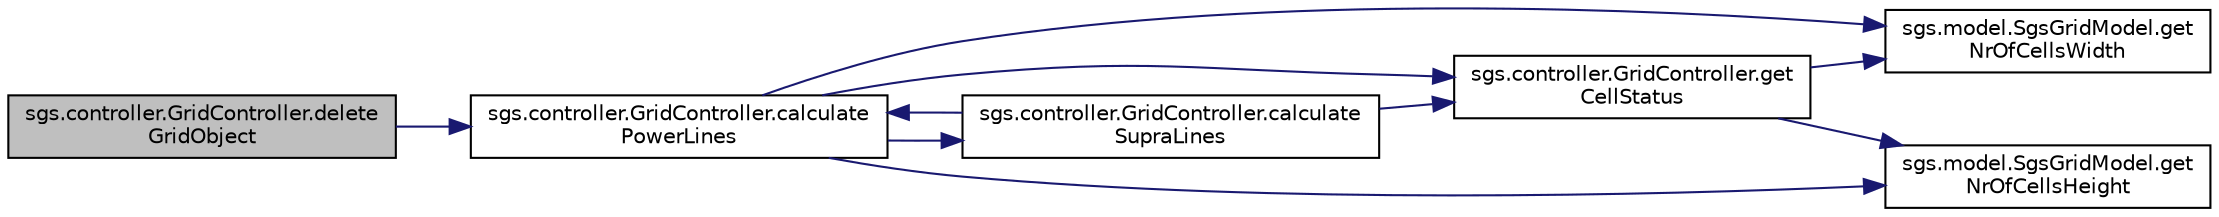 digraph "sgs.controller.GridController.deleteGridObject"
{
  edge [fontname="Helvetica",fontsize="10",labelfontname="Helvetica",labelfontsize="10"];
  node [fontname="Helvetica",fontsize="10",shape=record];
  rankdir="LR";
  Node1 [label="sgs.controller.GridController.delete\lGridObject",height=0.2,width=0.4,color="black", fillcolor="grey75", style="filled" fontcolor="black"];
  Node1 -> Node2 [color="midnightblue",fontsize="10",style="solid"];
  Node2 [label="sgs.controller.GridController.calculate\lPowerLines",height=0.2,width=0.4,color="black", fillcolor="white", style="filled",URL="$classsgs_1_1controller_1_1_grid_controller.html#ae777470ebfbeb7842b92a4ffa2346876"];
  Node2 -> Node3 [color="midnightblue",fontsize="10",style="solid"];
  Node3 [label="sgs.controller.GridController.calculate\lSupraLines",height=0.2,width=0.4,color="black", fillcolor="white", style="filled",URL="$classsgs_1_1controller_1_1_grid_controller.html#aa027456957639536e48a5c9edf13224c"];
  Node3 -> Node4 [color="midnightblue",fontsize="10",style="solid"];
  Node4 [label="sgs.controller.GridController.get\lCellStatus",height=0.2,width=0.4,color="black", fillcolor="white", style="filled",URL="$classsgs_1_1controller_1_1_grid_controller.html#aad3f0a004b73427c07949e67dd1f7ba0"];
  Node4 -> Node5 [color="midnightblue",fontsize="10",style="solid"];
  Node5 [label="sgs.model.SgsGridModel.get\lNrOfCellsWidth",height=0.2,width=0.4,color="black", fillcolor="white", style="filled",URL="$classsgs_1_1model_1_1_sgs_grid_model.html#a4d559d431e6bffbf998e8a23d26f466f"];
  Node4 -> Node6 [color="midnightblue",fontsize="10",style="solid"];
  Node6 [label="sgs.model.SgsGridModel.get\lNrOfCellsHeight",height=0.2,width=0.4,color="black", fillcolor="white", style="filled",URL="$classsgs_1_1model_1_1_sgs_grid_model.html#a613cb09777314eba824339598dd709d7"];
  Node3 -> Node2 [color="midnightblue",fontsize="10",style="solid"];
  Node2 -> Node4 [color="midnightblue",fontsize="10",style="solid"];
  Node2 -> Node5 [color="midnightblue",fontsize="10",style="solid"];
  Node2 -> Node6 [color="midnightblue",fontsize="10",style="solid"];
}
